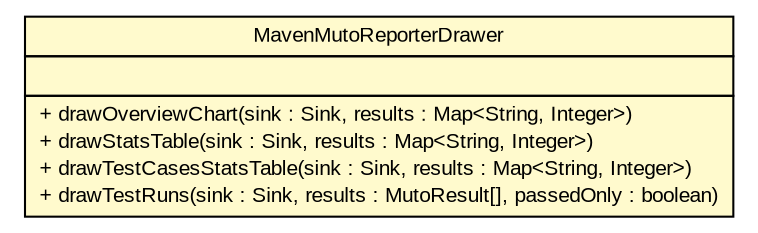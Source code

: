 #!/usr/local/bin/dot
#
# Class diagram 
# Generated by UMLGraph version R5_6 (http://www.umlgraph.org/)
#

digraph G {
	edge [fontname="arial",fontsize=10,labelfontname="arial",labelfontsize=10];
	node [fontname="arial",fontsize=10,shape=plaintext];
	nodesep=0.25;
	ranksep=0.5;
	// com.github.mkolisnyk.muto.reporter.MavenMutoReporterDrawer
	c676 [label=<<table title="com.github.mkolisnyk.muto.reporter.MavenMutoReporterDrawer" border="0" cellborder="1" cellspacing="0" cellpadding="2" port="p" bgcolor="lemonChiffon" href="./MavenMutoReporterDrawer.html">
		<tr><td><table border="0" cellspacing="0" cellpadding="1">
<tr><td align="center" balign="center"> MavenMutoReporterDrawer </td></tr>
		</table></td></tr>
		<tr><td><table border="0" cellspacing="0" cellpadding="1">
<tr><td align="left" balign="left">  </td></tr>
		</table></td></tr>
		<tr><td><table border="0" cellspacing="0" cellpadding="1">
<tr><td align="left" balign="left"> + drawOverviewChart(sink : Sink, results : Map&lt;String, Integer&gt;) </td></tr>
<tr><td align="left" balign="left"> + drawStatsTable(sink : Sink, results : Map&lt;String, Integer&gt;) </td></tr>
<tr><td align="left" balign="left"> + drawTestCasesStatsTable(sink : Sink, results : Map&lt;String, Integer&gt;) </td></tr>
<tr><td align="left" balign="left"> + drawTestRuns(sink : Sink, results : MutoResult[], passedOnly : boolean) </td></tr>
		</table></td></tr>
		</table>>, URL="./MavenMutoReporterDrawer.html", fontname="arial", fontcolor="black", fontsize=10.0];
}

